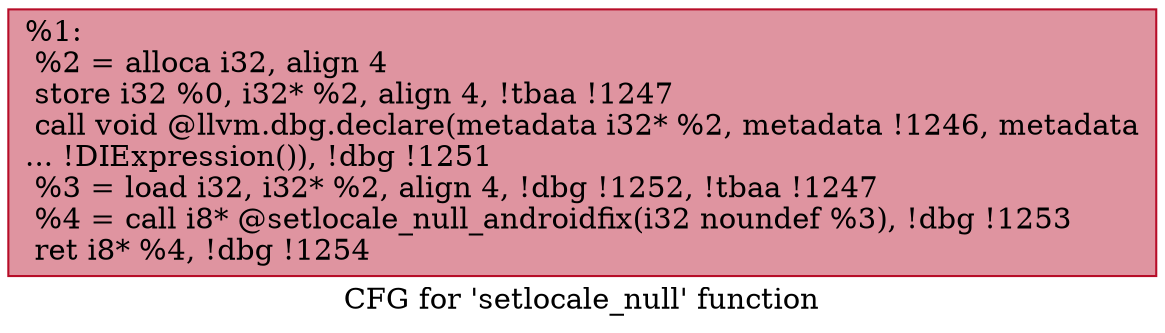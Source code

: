 digraph "CFG for 'setlocale_null' function" {
	label="CFG for 'setlocale_null' function";

	Node0x146b0d0 [shape=record,color="#b70d28ff", style=filled, fillcolor="#b70d2870",label="{%1:\l  %2 = alloca i32, align 4\l  store i32 %0, i32* %2, align 4, !tbaa !1247\l  call void @llvm.dbg.declare(metadata i32* %2, metadata !1246, metadata\l... !DIExpression()), !dbg !1251\l  %3 = load i32, i32* %2, align 4, !dbg !1252, !tbaa !1247\l  %4 = call i8* @setlocale_null_androidfix(i32 noundef %3), !dbg !1253\l  ret i8* %4, !dbg !1254\l}"];
}
